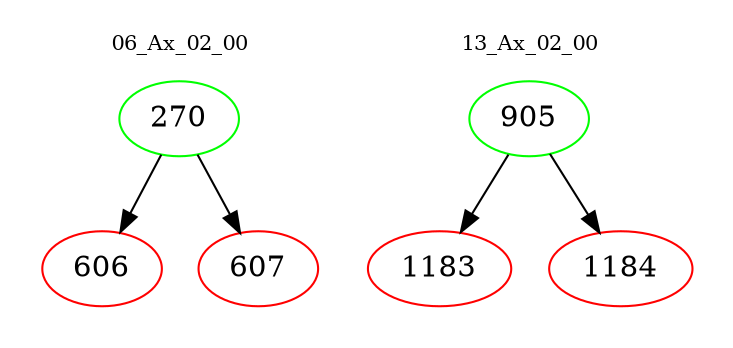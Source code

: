digraph{
subgraph cluster_0 {
color = white
label = "06_Ax_02_00";
fontsize=10;
T0_270 [label="270", color="green"]
T0_270 -> T0_606 [color="black"]
T0_606 [label="606", color="red"]
T0_270 -> T0_607 [color="black"]
T0_607 [label="607", color="red"]
}
subgraph cluster_1 {
color = white
label = "13_Ax_02_00";
fontsize=10;
T1_905 [label="905", color="green"]
T1_905 -> T1_1183 [color="black"]
T1_1183 [label="1183", color="red"]
T1_905 -> T1_1184 [color="black"]
T1_1184 [label="1184", color="red"]
}
}
